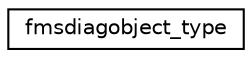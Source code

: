 digraph "Graphical Class Hierarchy"
{
 // INTERACTIVE_SVG=YES
 // LATEX_PDF_SIZE
  edge [fontname="Helvetica",fontsize="10",labelfontname="Helvetica",labelfontsize="10"];
  node [fontname="Helvetica",fontsize="10",shape=record];
  rankdir="LR";
  Node0 [label="fmsdiagobject_type",height=0.2,width=0.4,color="black", fillcolor="white", style="filled",URL="$structfms__diag__object__mod_1_1fmsdiagobject__type.html",tooltip=" "];
}
